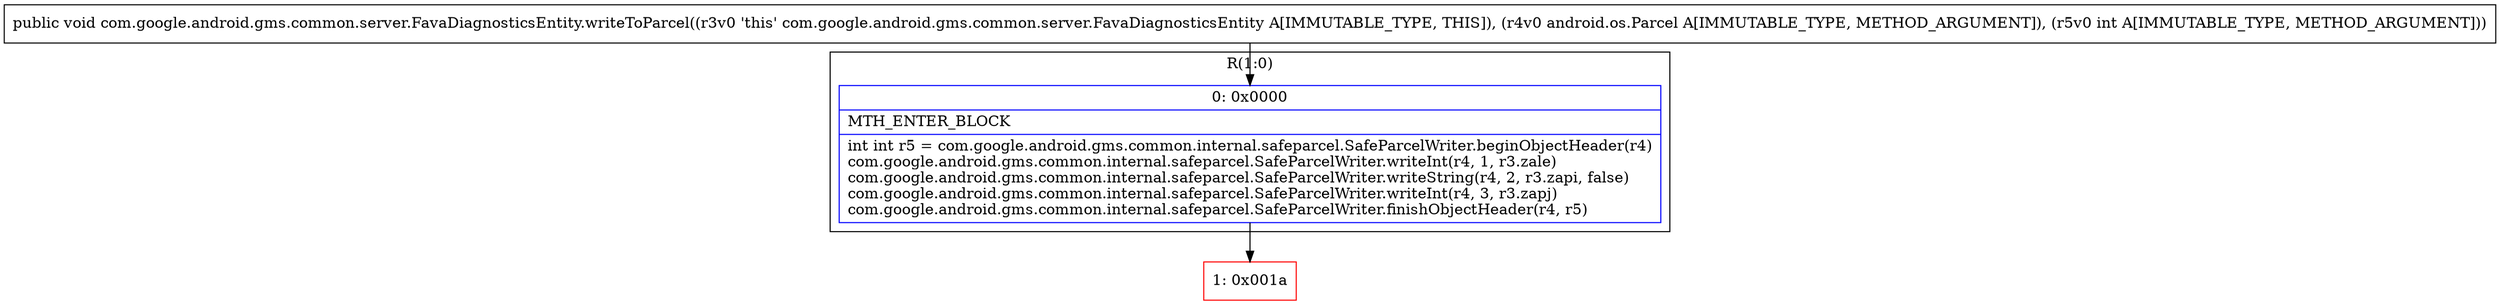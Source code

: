 digraph "CFG forcom.google.android.gms.common.server.FavaDiagnosticsEntity.writeToParcel(Landroid\/os\/Parcel;I)V" {
subgraph cluster_Region_1595033841 {
label = "R(1:0)";
node [shape=record,color=blue];
Node_0 [shape=record,label="{0\:\ 0x0000|MTH_ENTER_BLOCK\l|int int r5 = com.google.android.gms.common.internal.safeparcel.SafeParcelWriter.beginObjectHeader(r4)\lcom.google.android.gms.common.internal.safeparcel.SafeParcelWriter.writeInt(r4, 1, r3.zale)\lcom.google.android.gms.common.internal.safeparcel.SafeParcelWriter.writeString(r4, 2, r3.zapi, false)\lcom.google.android.gms.common.internal.safeparcel.SafeParcelWriter.writeInt(r4, 3, r3.zapj)\lcom.google.android.gms.common.internal.safeparcel.SafeParcelWriter.finishObjectHeader(r4, r5)\l}"];
}
Node_1 [shape=record,color=red,label="{1\:\ 0x001a}"];
MethodNode[shape=record,label="{public void com.google.android.gms.common.server.FavaDiagnosticsEntity.writeToParcel((r3v0 'this' com.google.android.gms.common.server.FavaDiagnosticsEntity A[IMMUTABLE_TYPE, THIS]), (r4v0 android.os.Parcel A[IMMUTABLE_TYPE, METHOD_ARGUMENT]), (r5v0 int A[IMMUTABLE_TYPE, METHOD_ARGUMENT])) }"];
MethodNode -> Node_0;
Node_0 -> Node_1;
}

